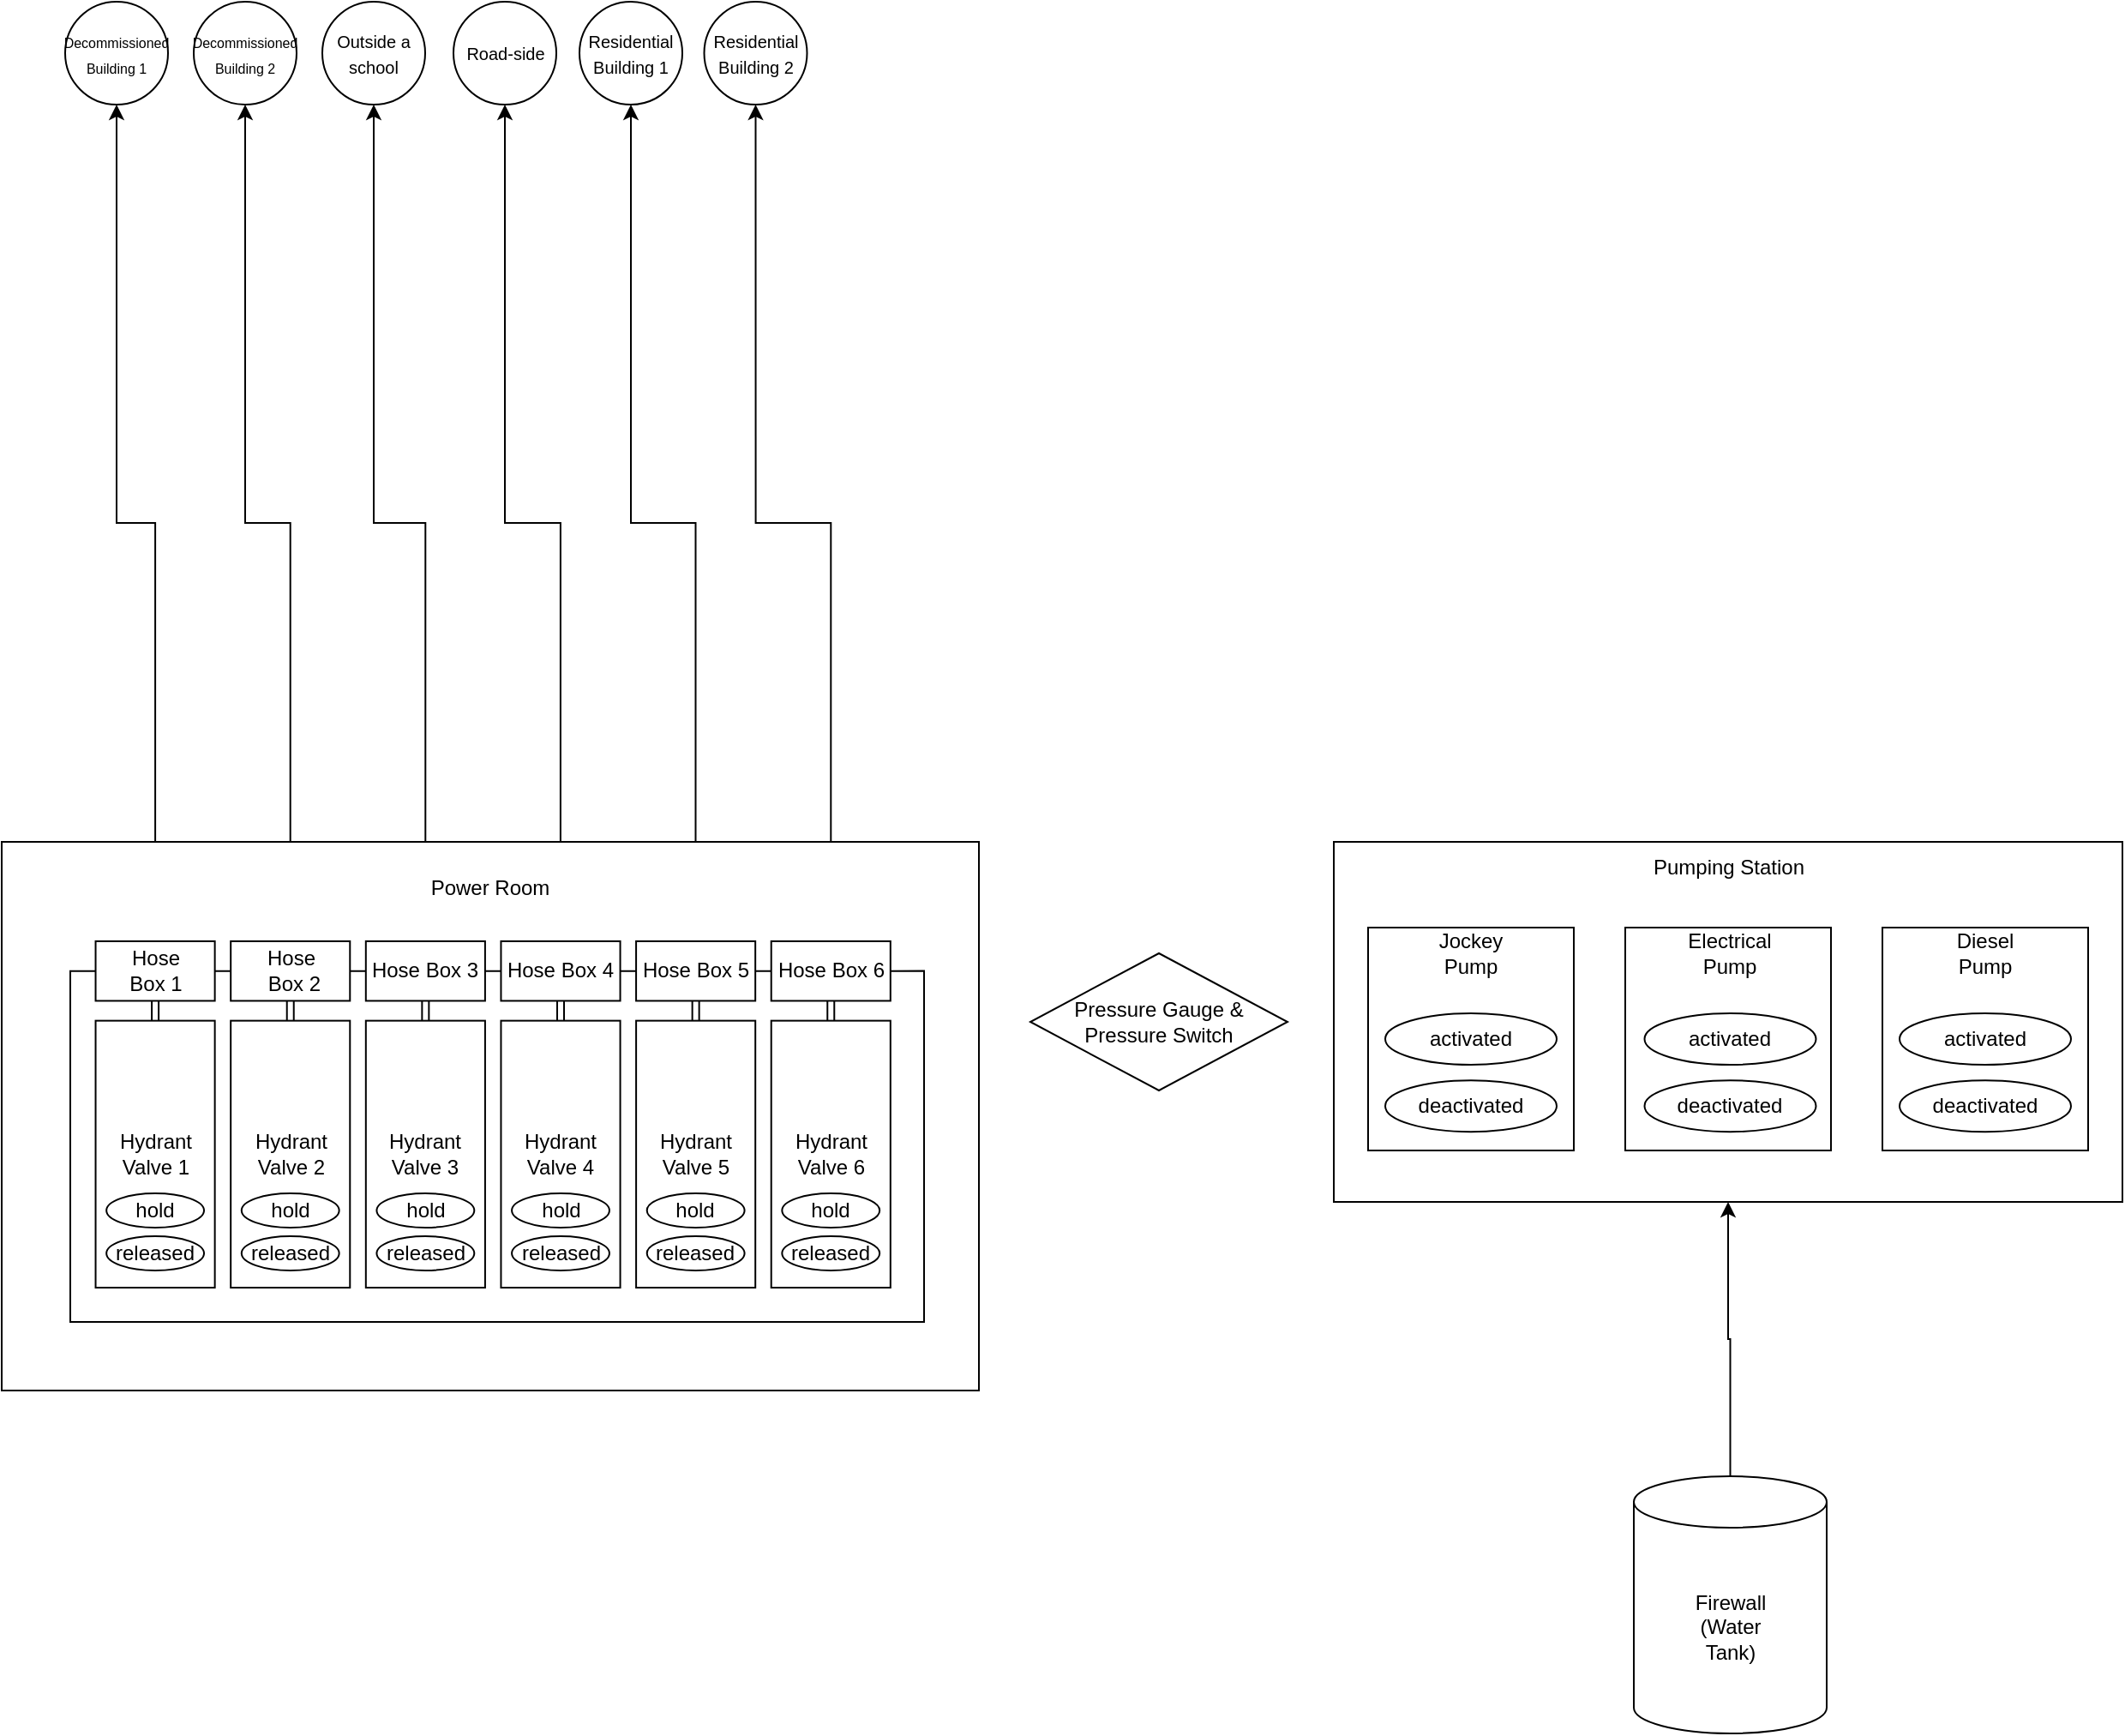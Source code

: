 <mxfile version="22.0.8" type="github">
  <diagram name="Page-1" id="oLvTEM1nEzkZ-Qc8hx-0">
    <mxGraphModel dx="1283" dy="791" grid="1" gridSize="10" guides="1" tooltips="1" connect="1" arrows="1" fold="1" page="1" pageScale="1" pageWidth="827" pageHeight="1169" math="0" shadow="0">
      <root>
        <mxCell id="0" />
        <mxCell id="1" parent="0" />
        <mxCell id="rU_V20zOn_BfO8SZIT1E-22" value="" style="edgeStyle=orthogonalEdgeStyle;rounded=0;orthogonalLoop=1;jettySize=auto;html=1;" edge="1" parent="1" source="rU_V20zOn_BfO8SZIT1E-1" target="rU_V20zOn_BfO8SZIT1E-16">
          <mxGeometry relative="1" as="geometry" />
        </mxCell>
        <mxCell id="rU_V20zOn_BfO8SZIT1E-1" value="Firewall&lt;br&gt;(Water&lt;br&gt;Tank)" style="shape=cylinder3;whiteSpace=wrap;html=1;boundedLbl=1;backgroundOutline=1;size=15;" vertex="1" parent="1">
          <mxGeometry x="1112" y="1070" width="112.5" height="150" as="geometry" />
        </mxCell>
        <mxCell id="rU_V20zOn_BfO8SZIT1E-31" style="edgeStyle=orthogonalEdgeStyle;rounded=0;orthogonalLoop=1;jettySize=auto;html=1;entryX=0.5;entryY=1;entryDx=0;entryDy=0;" edge="1" parent="1" source="rU_V20zOn_BfO8SZIT1E-10" target="rU_V20zOn_BfO8SZIT1E-24">
          <mxGeometry relative="1" as="geometry" />
        </mxCell>
        <mxCell id="rU_V20zOn_BfO8SZIT1E-32" style="edgeStyle=orthogonalEdgeStyle;rounded=0;orthogonalLoop=1;jettySize=auto;html=1;entryX=0.5;entryY=1;entryDx=0;entryDy=0;" edge="1" parent="1" source="rU_V20zOn_BfO8SZIT1E-11" target="rU_V20zOn_BfO8SZIT1E-25">
          <mxGeometry relative="1" as="geometry" />
        </mxCell>
        <mxCell id="rU_V20zOn_BfO8SZIT1E-33" style="edgeStyle=orthogonalEdgeStyle;rounded=0;orthogonalLoop=1;jettySize=auto;html=1;entryX=0.5;entryY=1;entryDx=0;entryDy=0;" edge="1" parent="1" source="rU_V20zOn_BfO8SZIT1E-12" target="rU_V20zOn_BfO8SZIT1E-26">
          <mxGeometry relative="1" as="geometry" />
        </mxCell>
        <mxCell id="rU_V20zOn_BfO8SZIT1E-34" style="edgeStyle=orthogonalEdgeStyle;rounded=0;orthogonalLoop=1;jettySize=auto;html=1;entryX=0.5;entryY=1;entryDx=0;entryDy=0;" edge="1" parent="1" source="rU_V20zOn_BfO8SZIT1E-13" target="rU_V20zOn_BfO8SZIT1E-27">
          <mxGeometry relative="1" as="geometry" />
        </mxCell>
        <mxCell id="rU_V20zOn_BfO8SZIT1E-36" style="edgeStyle=orthogonalEdgeStyle;rounded=0;orthogonalLoop=1;jettySize=auto;html=1;entryX=0.5;entryY=1;entryDx=0;entryDy=0;" edge="1" parent="1" source="rU_V20zOn_BfO8SZIT1E-14" target="rU_V20zOn_BfO8SZIT1E-28">
          <mxGeometry relative="1" as="geometry" />
        </mxCell>
        <mxCell id="rU_V20zOn_BfO8SZIT1E-37" style="edgeStyle=orthogonalEdgeStyle;rounded=0;orthogonalLoop=1;jettySize=auto;html=1;entryX=0.5;entryY=1;entryDx=0;entryDy=0;" edge="1" parent="1" source="rU_V20zOn_BfO8SZIT1E-15" target="rU_V20zOn_BfO8SZIT1E-29">
          <mxGeometry relative="1" as="geometry" />
        </mxCell>
        <mxCell id="rU_V20zOn_BfO8SZIT1E-16" value="" style="rounded=0;whiteSpace=wrap;html=1;" vertex="1" parent="1">
          <mxGeometry x="937" y="700" width="460" height="210" as="geometry" />
        </mxCell>
        <mxCell id="rU_V20zOn_BfO8SZIT1E-17" value="Pumping Station" style="text;html=1;strokeColor=none;fillColor=none;align=center;verticalAlign=middle;whiteSpace=wrap;rounded=0;" vertex="1" parent="1">
          <mxGeometry x="1109.5" y="700" width="115" height="30" as="geometry" />
        </mxCell>
        <mxCell id="rU_V20zOn_BfO8SZIT1E-18" value="" style="rounded=0;whiteSpace=wrap;html=1;" vertex="1" parent="1">
          <mxGeometry x="957" y="750" width="120" height="130" as="geometry" />
        </mxCell>
        <mxCell id="rU_V20zOn_BfO8SZIT1E-19" value="" style="rounded=0;whiteSpace=wrap;html=1;" vertex="1" parent="1">
          <mxGeometry x="1107" y="750" width="120" height="130" as="geometry" />
        </mxCell>
        <mxCell id="rU_V20zOn_BfO8SZIT1E-20" value="" style="rounded=0;whiteSpace=wrap;html=1;" vertex="1" parent="1">
          <mxGeometry x="1257" y="750" width="120" height="130" as="geometry" />
        </mxCell>
        <mxCell id="rU_V20zOn_BfO8SZIT1E-30" value="" style="group" vertex="1" connectable="0" parent="1">
          <mxGeometry x="197" y="210" width="432.75" height="60" as="geometry" />
        </mxCell>
        <mxCell id="rU_V20zOn_BfO8SZIT1E-24" value="&lt;font style=&quot;font-size: 8px;&quot;&gt;Decommissioned&lt;br&gt;Building 1&lt;/font&gt;" style="ellipse;whiteSpace=wrap;html=1;aspect=fixed;" vertex="1" parent="rU_V20zOn_BfO8SZIT1E-30">
          <mxGeometry width="60" height="60" as="geometry" />
        </mxCell>
        <mxCell id="rU_V20zOn_BfO8SZIT1E-25" value="&lt;font style=&quot;font-size: 8px;&quot;&gt;Decommissioned&lt;br&gt;Building 2&lt;/font&gt;" style="ellipse;whiteSpace=wrap;html=1;aspect=fixed;" vertex="1" parent="rU_V20zOn_BfO8SZIT1E-30">
          <mxGeometry x="75" width="60" height="60" as="geometry" />
        </mxCell>
        <mxCell id="rU_V20zOn_BfO8SZIT1E-26" value="&lt;font style=&quot;font-size: 10px;&quot;&gt;Outside a school&lt;/font&gt;" style="ellipse;whiteSpace=wrap;html=1;aspect=fixed;" vertex="1" parent="rU_V20zOn_BfO8SZIT1E-30">
          <mxGeometry x="150" width="60" height="60" as="geometry" />
        </mxCell>
        <mxCell id="rU_V20zOn_BfO8SZIT1E-27" value="&lt;font style=&quot;font-size: 10px;&quot;&gt;Road-side&lt;/font&gt;" style="ellipse;whiteSpace=wrap;html=1;aspect=fixed;" vertex="1" parent="rU_V20zOn_BfO8SZIT1E-30">
          <mxGeometry x="226.5" width="60" height="60" as="geometry" />
        </mxCell>
        <mxCell id="rU_V20zOn_BfO8SZIT1E-28" value="&lt;font style=&quot;font-size: 10px;&quot;&gt;Residential Building 1&lt;/font&gt;" style="ellipse;whiteSpace=wrap;html=1;aspect=fixed;" vertex="1" parent="rU_V20zOn_BfO8SZIT1E-30">
          <mxGeometry x="300" width="60" height="60" as="geometry" />
        </mxCell>
        <mxCell id="rU_V20zOn_BfO8SZIT1E-29" value="&lt;font style=&quot;font-size: 10px;&quot;&gt;Residential Building 2&lt;/font&gt;" style="ellipse;whiteSpace=wrap;html=1;aspect=fixed;" vertex="1" parent="rU_V20zOn_BfO8SZIT1E-30">
          <mxGeometry x="372.75" width="60" height="60" as="geometry" />
        </mxCell>
        <mxCell id="jB4zj64bug9bXaOwarFB-1" value="" style="rounded=0;whiteSpace=wrap;html=1;" parent="1" vertex="1">
          <mxGeometry x="160" y="700" width="570" height="320" as="geometry" />
        </mxCell>
        <mxCell id="rU_V20zOn_BfO8SZIT1E-2" value="Power Room" style="text;html=1;strokeColor=none;fillColor=none;align=center;verticalAlign=middle;whiteSpace=wrap;rounded=0;" vertex="1" parent="1">
          <mxGeometry x="392.841" y="710" width="104.318" height="34.774" as="geometry" />
        </mxCell>
        <mxCell id="rU_V20zOn_BfO8SZIT1E-3" value="Hydrant Valve 1" style="rounded=0;whiteSpace=wrap;html=1;flipH=1;" vertex="1" parent="1">
          <mxGeometry x="214.77" y="804.32" width="69.55" height="155.68" as="geometry" />
        </mxCell>
        <mxCell id="rU_V20zOn_BfO8SZIT1E-4" value="Hydrant Valve 2" style="rounded=0;whiteSpace=wrap;html=1;flipH=1;" vertex="1" parent="1">
          <mxGeometry x="293.59" y="804.32" width="69.55" height="155.68" as="geometry" />
        </mxCell>
        <mxCell id="rU_V20zOn_BfO8SZIT1E-5" value="Hydrant Valve 3" style="rounded=0;whiteSpace=wrap;html=1;flipH=1;" vertex="1" parent="1">
          <mxGeometry x="372.41" y="804.32" width="69.55" height="155.68" as="geometry" />
        </mxCell>
        <mxCell id="rU_V20zOn_BfO8SZIT1E-6" value="Hydrant Valve 4" style="rounded=0;whiteSpace=wrap;html=1;flipH=1;" vertex="1" parent="1">
          <mxGeometry x="451.23" y="804.32" width="69.55" height="155.68" as="geometry" />
        </mxCell>
        <mxCell id="rU_V20zOn_BfO8SZIT1E-8" value="Hydrant Valve 5" style="rounded=0;whiteSpace=wrap;html=1;flipH=1;" vertex="1" parent="1">
          <mxGeometry x="530.05" y="804.32" width="69.55" height="155.68" as="geometry" />
        </mxCell>
        <mxCell id="rU_V20zOn_BfO8SZIT1E-9" value="Hydrant Valve 6" style="rounded=0;whiteSpace=wrap;html=1;flipH=1;" vertex="1" parent="1">
          <mxGeometry x="608.86" y="804.32" width="69.55" height="155.68" as="geometry" />
        </mxCell>
        <mxCell id="rU_V20zOn_BfO8SZIT1E-40" style="rounded=0;orthogonalLoop=1;jettySize=auto;html=1;shape=link;" edge="1" parent="1" source="rU_V20zOn_BfO8SZIT1E-10" target="rU_V20zOn_BfO8SZIT1E-3">
          <mxGeometry relative="1" as="geometry" />
        </mxCell>
        <mxCell id="rU_V20zOn_BfO8SZIT1E-47" style="edgeStyle=orthogonalEdgeStyle;rounded=0;orthogonalLoop=1;jettySize=auto;html=1;endArrow=none;endFill=0;" edge="1" parent="1" source="rU_V20zOn_BfO8SZIT1E-10" target="rU_V20zOn_BfO8SZIT1E-11">
          <mxGeometry relative="1" as="geometry" />
        </mxCell>
        <mxCell id="rU_V20zOn_BfO8SZIT1E-54" style="edgeStyle=orthogonalEdgeStyle;rounded=0;orthogonalLoop=1;jettySize=auto;html=1;entryX=1;entryY=0.5;entryDx=0;entryDy=0;endArrow=none;endFill=0;" edge="1" parent="1" source="rU_V20zOn_BfO8SZIT1E-10" target="rU_V20zOn_BfO8SZIT1E-15">
          <mxGeometry relative="1" as="geometry">
            <Array as="points">
              <mxPoint x="200" y="775" />
              <mxPoint x="200" y="980" />
              <mxPoint x="698" y="980" />
              <mxPoint x="698" y="775" />
            </Array>
          </mxGeometry>
        </mxCell>
        <mxCell id="rU_V20zOn_BfO8SZIT1E-10" value="Hose &lt;br&gt;Box 1" style="rounded=0;whiteSpace=wrap;html=1;flipH=1;" vertex="1" parent="1">
          <mxGeometry x="214.773" y="757.956" width="69.545" height="34.774" as="geometry" />
        </mxCell>
        <mxCell id="rU_V20zOn_BfO8SZIT1E-46" style="rounded=0;orthogonalLoop=1;jettySize=auto;html=1;shape=link;" edge="1" parent="1" source="rU_V20zOn_BfO8SZIT1E-11" target="rU_V20zOn_BfO8SZIT1E-4">
          <mxGeometry relative="1" as="geometry" />
        </mxCell>
        <mxCell id="rU_V20zOn_BfO8SZIT1E-49" style="edgeStyle=orthogonalEdgeStyle;rounded=0;orthogonalLoop=1;jettySize=auto;html=1;endArrow=none;endFill=0;" edge="1" parent="1" source="rU_V20zOn_BfO8SZIT1E-11" target="rU_V20zOn_BfO8SZIT1E-12">
          <mxGeometry relative="1" as="geometry" />
        </mxCell>
        <mxCell id="rU_V20zOn_BfO8SZIT1E-11" value="Hose&lt;br&gt;&amp;nbsp;Box 2" style="rounded=0;whiteSpace=wrap;html=1;flipH=1;" vertex="1" parent="1">
          <mxGeometry x="293.591" y="757.956" width="69.545" height="34.774" as="geometry" />
        </mxCell>
        <mxCell id="rU_V20zOn_BfO8SZIT1E-42" style="rounded=0;orthogonalLoop=1;jettySize=auto;html=1;shape=link;" edge="1" parent="1" source="rU_V20zOn_BfO8SZIT1E-12" target="rU_V20zOn_BfO8SZIT1E-5">
          <mxGeometry relative="1" as="geometry" />
        </mxCell>
        <mxCell id="rU_V20zOn_BfO8SZIT1E-50" style="edgeStyle=orthogonalEdgeStyle;rounded=0;orthogonalLoop=1;jettySize=auto;html=1;endArrow=none;endFill=0;" edge="1" parent="1" source="rU_V20zOn_BfO8SZIT1E-12" target="rU_V20zOn_BfO8SZIT1E-13">
          <mxGeometry relative="1" as="geometry" />
        </mxCell>
        <mxCell id="rU_V20zOn_BfO8SZIT1E-12" value="Hose Box&amp;nbsp;3" style="rounded=0;whiteSpace=wrap;html=1;flipH=1;" vertex="1" parent="1">
          <mxGeometry x="372.409" y="757.956" width="69.545" height="34.774" as="geometry" />
        </mxCell>
        <mxCell id="rU_V20zOn_BfO8SZIT1E-43" style="rounded=0;orthogonalLoop=1;jettySize=auto;html=1;shape=link;" edge="1" parent="1" source="rU_V20zOn_BfO8SZIT1E-13" target="rU_V20zOn_BfO8SZIT1E-6">
          <mxGeometry relative="1" as="geometry" />
        </mxCell>
        <mxCell id="rU_V20zOn_BfO8SZIT1E-51" style="edgeStyle=orthogonalEdgeStyle;rounded=0;orthogonalLoop=1;jettySize=auto;html=1;endArrow=none;endFill=0;" edge="1" parent="1" source="rU_V20zOn_BfO8SZIT1E-13" target="rU_V20zOn_BfO8SZIT1E-14">
          <mxGeometry relative="1" as="geometry" />
        </mxCell>
        <mxCell id="rU_V20zOn_BfO8SZIT1E-13" value="Hose Box&amp;nbsp;4" style="rounded=0;whiteSpace=wrap;html=1;flipH=1;" vertex="1" parent="1">
          <mxGeometry x="451.227" y="757.956" width="69.545" height="34.774" as="geometry" />
        </mxCell>
        <mxCell id="rU_V20zOn_BfO8SZIT1E-44" style="rounded=0;orthogonalLoop=1;jettySize=auto;html=1;shape=link;" edge="1" parent="1" source="rU_V20zOn_BfO8SZIT1E-14" target="rU_V20zOn_BfO8SZIT1E-8">
          <mxGeometry relative="1" as="geometry" />
        </mxCell>
        <mxCell id="rU_V20zOn_BfO8SZIT1E-52" style="edgeStyle=orthogonalEdgeStyle;rounded=0;orthogonalLoop=1;jettySize=auto;html=1;endArrow=none;endFill=0;" edge="1" parent="1" source="rU_V20zOn_BfO8SZIT1E-14" target="rU_V20zOn_BfO8SZIT1E-15">
          <mxGeometry relative="1" as="geometry" />
        </mxCell>
        <mxCell id="rU_V20zOn_BfO8SZIT1E-14" value="Hose Box&amp;nbsp;5" style="rounded=0;whiteSpace=wrap;html=1;flipH=1;" vertex="1" parent="1">
          <mxGeometry x="530.045" y="757.956" width="69.545" height="34.774" as="geometry" />
        </mxCell>
        <mxCell id="rU_V20zOn_BfO8SZIT1E-45" style="rounded=0;orthogonalLoop=1;jettySize=auto;html=1;shape=link;" edge="1" parent="1" source="rU_V20zOn_BfO8SZIT1E-15" target="rU_V20zOn_BfO8SZIT1E-9">
          <mxGeometry relative="1" as="geometry" />
        </mxCell>
        <mxCell id="rU_V20zOn_BfO8SZIT1E-15" value="Hose Box&amp;nbsp;6" style="rounded=0;whiteSpace=wrap;html=1;flipH=1;" vertex="1" parent="1">
          <mxGeometry x="608.864" y="757.956" width="69.545" height="34.774" as="geometry" />
        </mxCell>
        <mxCell id="rU_V20zOn_BfO8SZIT1E-55" value="activated" style="ellipse;whiteSpace=wrap;html=1;" vertex="1" parent="1">
          <mxGeometry x="967" y="800" width="100" height="30" as="geometry" />
        </mxCell>
        <mxCell id="rU_V20zOn_BfO8SZIT1E-56" value="Pressure Gauge &amp;amp; Pressure Switch" style="rhombus;whiteSpace=wrap;html=1;" vertex="1" parent="1">
          <mxGeometry x="760" y="765" width="150" height="80" as="geometry" />
        </mxCell>
        <mxCell id="rU_V20zOn_BfO8SZIT1E-58" value="deactivated" style="ellipse;whiteSpace=wrap;html=1;" vertex="1" parent="1">
          <mxGeometry x="967" y="839.09" width="100" height="30" as="geometry" />
        </mxCell>
        <mxCell id="rU_V20zOn_BfO8SZIT1E-59" value="activated" style="ellipse;whiteSpace=wrap;html=1;" vertex="1" parent="1">
          <mxGeometry x="1118.25" y="800" width="100" height="30" as="geometry" />
        </mxCell>
        <mxCell id="rU_V20zOn_BfO8SZIT1E-60" value="deactivated" style="ellipse;whiteSpace=wrap;html=1;" vertex="1" parent="1">
          <mxGeometry x="1118.25" y="839.09" width="100" height="30" as="geometry" />
        </mxCell>
        <mxCell id="rU_V20zOn_BfO8SZIT1E-61" value="activated" style="ellipse;whiteSpace=wrap;html=1;" vertex="1" parent="1">
          <mxGeometry x="1267" y="800" width="100" height="30" as="geometry" />
        </mxCell>
        <mxCell id="rU_V20zOn_BfO8SZIT1E-62" value="deactivated" style="ellipse;whiteSpace=wrap;html=1;" vertex="1" parent="1">
          <mxGeometry x="1267" y="839.09" width="100" height="30" as="geometry" />
        </mxCell>
        <mxCell id="rU_V20zOn_BfO8SZIT1E-63" value="Jockey&lt;br&gt;Pump" style="text;html=1;strokeColor=none;fillColor=none;align=center;verticalAlign=middle;whiteSpace=wrap;rounded=0;" vertex="1" parent="1">
          <mxGeometry x="987" y="750" width="60" height="30" as="geometry" />
        </mxCell>
        <mxCell id="rU_V20zOn_BfO8SZIT1E-64" value="Electrical&lt;br&gt;Pump" style="text;html=1;strokeColor=none;fillColor=none;align=center;verticalAlign=middle;whiteSpace=wrap;rounded=0;" vertex="1" parent="1">
          <mxGeometry x="1138.25" y="750" width="60" height="30" as="geometry" />
        </mxCell>
        <mxCell id="rU_V20zOn_BfO8SZIT1E-65" value="Diesel&lt;br&gt;Pump" style="text;html=1;strokeColor=none;fillColor=none;align=center;verticalAlign=middle;whiteSpace=wrap;rounded=0;" vertex="1" parent="1">
          <mxGeometry x="1287" y="750" width="60" height="30" as="geometry" />
        </mxCell>
        <mxCell id="rU_V20zOn_BfO8SZIT1E-68" value="hold" style="ellipse;whiteSpace=wrap;html=1;" vertex="1" parent="1">
          <mxGeometry x="221.08" y="905" width="56.93" height="20" as="geometry" />
        </mxCell>
        <mxCell id="rU_V20zOn_BfO8SZIT1E-69" value="released" style="ellipse;whiteSpace=wrap;html=1;" vertex="1" parent="1">
          <mxGeometry x="221.08" y="930" width="56.93" height="20" as="geometry" />
        </mxCell>
        <mxCell id="rU_V20zOn_BfO8SZIT1E-70" value="hold" style="ellipse;whiteSpace=wrap;html=1;" vertex="1" parent="1">
          <mxGeometry x="299.9" y="905" width="56.93" height="20" as="geometry" />
        </mxCell>
        <mxCell id="rU_V20zOn_BfO8SZIT1E-71" value="released" style="ellipse;whiteSpace=wrap;html=1;" vertex="1" parent="1">
          <mxGeometry x="299.9" y="930" width="56.93" height="20" as="geometry" />
        </mxCell>
        <mxCell id="rU_V20zOn_BfO8SZIT1E-72" value="hold" style="ellipse;whiteSpace=wrap;html=1;" vertex="1" parent="1">
          <mxGeometry x="378.72" y="905" width="56.93" height="20" as="geometry" />
        </mxCell>
        <mxCell id="rU_V20zOn_BfO8SZIT1E-73" value="released" style="ellipse;whiteSpace=wrap;html=1;" vertex="1" parent="1">
          <mxGeometry x="378.72" y="930" width="56.93" height="20" as="geometry" />
        </mxCell>
        <mxCell id="rU_V20zOn_BfO8SZIT1E-74" value="hold" style="ellipse;whiteSpace=wrap;html=1;" vertex="1" parent="1">
          <mxGeometry x="457.54" y="905" width="56.93" height="20" as="geometry" />
        </mxCell>
        <mxCell id="rU_V20zOn_BfO8SZIT1E-75" value="released" style="ellipse;whiteSpace=wrap;html=1;" vertex="1" parent="1">
          <mxGeometry x="457.54" y="930" width="56.93" height="20" as="geometry" />
        </mxCell>
        <mxCell id="rU_V20zOn_BfO8SZIT1E-76" value="hold" style="ellipse;whiteSpace=wrap;html=1;" vertex="1" parent="1">
          <mxGeometry x="536.36" y="905" width="56.93" height="20" as="geometry" />
        </mxCell>
        <mxCell id="rU_V20zOn_BfO8SZIT1E-77" value="released" style="ellipse;whiteSpace=wrap;html=1;" vertex="1" parent="1">
          <mxGeometry x="536.36" y="930" width="56.93" height="20" as="geometry" />
        </mxCell>
        <mxCell id="rU_V20zOn_BfO8SZIT1E-78" value="hold" style="ellipse;whiteSpace=wrap;html=1;" vertex="1" parent="1">
          <mxGeometry x="615.17" y="905" width="56.93" height="20" as="geometry" />
        </mxCell>
        <mxCell id="rU_V20zOn_BfO8SZIT1E-79" value="released" style="ellipse;whiteSpace=wrap;html=1;" vertex="1" parent="1">
          <mxGeometry x="615.17" y="930" width="56.93" height="20" as="geometry" />
        </mxCell>
      </root>
    </mxGraphModel>
  </diagram>
</mxfile>
